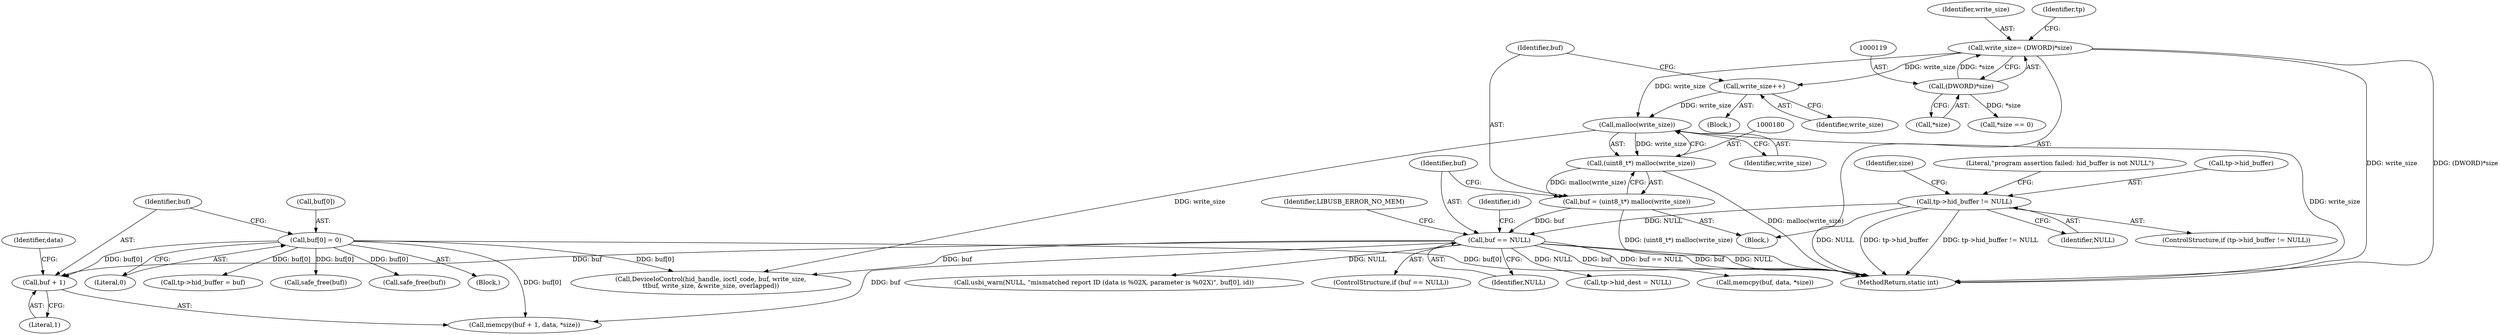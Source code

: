 digraph "1_Chrome_ac149a8d4371c0e01e0934fdd57b09e86f96b5b9_7@pointer" {
"1000201" [label="(Call,buf + 1)"];
"1000184" [label="(Call,buf == NULL)"];
"1000177" [label="(Call,buf = (uint8_t*) malloc(write_size))"];
"1000179" [label="(Call,(uint8_t*) malloc(write_size))"];
"1000181" [label="(Call,malloc(write_size))"];
"1000116" [label="(Call,write_size= (DWORD)*size)"];
"1000118" [label="(Call,(DWORD)*size)"];
"1000175" [label="(Call,write_size++)"];
"1000123" [label="(Call,tp->hid_buffer != NULL)"];
"1000195" [label="(Call,buf[0] = 0)"];
"1000189" [label="(Identifier,LIBUSB_ERROR_NO_MEM)"];
"1000177" [label="(Call,buf = (uint8_t*) malloc(write_size))"];
"1000183" [label="(ControlStructure,if (buf == NULL))"];
"1000230" [label="(Call,DeviceIoControl(hid_handle, ioctl_code, buf, write_size,\n\t\tbuf, write_size, &write_size, overlapped))"];
"1000176" [label="(Identifier,write_size)"];
"1000254" [label="(Call,tp->hid_buffer = buf)"];
"1000192" [label="(Identifier,id)"];
"1000116" [label="(Call,write_size= (DWORD)*size)"];
"1000117" [label="(Identifier,write_size)"];
"1000135" [label="(Identifier,size)"];
"1000127" [label="(Identifier,NULL)"];
"1000120" [label="(Call,*size)"];
"1000179" [label="(Call,(uint8_t*) malloc(write_size))"];
"1000203" [label="(Literal,1)"];
"1000250" [label="(Call,safe_free(buf))"];
"1000201" [label="(Call,buf + 1)"];
"1000195" [label="(Call,buf[0] = 0)"];
"1000281" [label="(MethodReturn,static int)"];
"1000182" [label="(Identifier,write_size)"];
"1000277" [label="(Call,safe_free(buf))"];
"1000125" [label="(Identifier,tp)"];
"1000130" [label="(Literal,\"program assertion failed: hid_buffer is not NULL\")"];
"1000194" [label="(Block,)"];
"1000181" [label="(Call,malloc(write_size))"];
"1000174" [label="(Block,)"];
"1000123" [label="(Call,tp->hid_buffer != NULL)"];
"1000175" [label="(Call,write_size++)"];
"1000178" [label="(Identifier,buf)"];
"1000202" [label="(Identifier,buf)"];
"1000200" [label="(Call,memcpy(buf + 1, data, *size))"];
"1000124" [label="(Call,tp->hid_buffer)"];
"1000196" [label="(Call,buf[0])"];
"1000185" [label="(Identifier,buf)"];
"1000209" [label="(Call,memcpy(buf, data, *size))"];
"1000133" [label="(Call,*size == 0)"];
"1000184" [label="(Call,buf == NULL)"];
"1000221" [label="(Call,usbi_warn(NULL, \"mismatched report ID (data is %02X, parameter is %02X)\", buf[0], id))"];
"1000118" [label="(Call,(DWORD)*size)"];
"1000199" [label="(Literal,0)"];
"1000204" [label="(Identifier,data)"];
"1000186" [label="(Identifier,NULL)"];
"1000109" [label="(Block,)"];
"1000122" [label="(ControlStructure,if (tp->hid_buffer != NULL))"];
"1000259" [label="(Call,tp->hid_dest = NULL)"];
"1000201" -> "1000200"  [label="AST: "];
"1000201" -> "1000203"  [label="CFG: "];
"1000202" -> "1000201"  [label="AST: "];
"1000203" -> "1000201"  [label="AST: "];
"1000204" -> "1000201"  [label="CFG: "];
"1000184" -> "1000201"  [label="DDG: buf"];
"1000195" -> "1000201"  [label="DDG: buf[0]"];
"1000184" -> "1000183"  [label="AST: "];
"1000184" -> "1000186"  [label="CFG: "];
"1000185" -> "1000184"  [label="AST: "];
"1000186" -> "1000184"  [label="AST: "];
"1000189" -> "1000184"  [label="CFG: "];
"1000192" -> "1000184"  [label="CFG: "];
"1000184" -> "1000281"  [label="DDG: buf"];
"1000184" -> "1000281"  [label="DDG: NULL"];
"1000184" -> "1000281"  [label="DDG: buf == NULL"];
"1000177" -> "1000184"  [label="DDG: buf"];
"1000123" -> "1000184"  [label="DDG: NULL"];
"1000184" -> "1000200"  [label="DDG: buf"];
"1000184" -> "1000209"  [label="DDG: buf"];
"1000184" -> "1000221"  [label="DDG: NULL"];
"1000184" -> "1000230"  [label="DDG: buf"];
"1000184" -> "1000259"  [label="DDG: NULL"];
"1000177" -> "1000109"  [label="AST: "];
"1000177" -> "1000179"  [label="CFG: "];
"1000178" -> "1000177"  [label="AST: "];
"1000179" -> "1000177"  [label="AST: "];
"1000185" -> "1000177"  [label="CFG: "];
"1000177" -> "1000281"  [label="DDG: (uint8_t*) malloc(write_size)"];
"1000179" -> "1000177"  [label="DDG: malloc(write_size)"];
"1000179" -> "1000181"  [label="CFG: "];
"1000180" -> "1000179"  [label="AST: "];
"1000181" -> "1000179"  [label="AST: "];
"1000179" -> "1000281"  [label="DDG: malloc(write_size)"];
"1000181" -> "1000179"  [label="DDG: write_size"];
"1000181" -> "1000182"  [label="CFG: "];
"1000182" -> "1000181"  [label="AST: "];
"1000181" -> "1000281"  [label="DDG: write_size"];
"1000116" -> "1000181"  [label="DDG: write_size"];
"1000175" -> "1000181"  [label="DDG: write_size"];
"1000181" -> "1000230"  [label="DDG: write_size"];
"1000116" -> "1000109"  [label="AST: "];
"1000116" -> "1000118"  [label="CFG: "];
"1000117" -> "1000116"  [label="AST: "];
"1000118" -> "1000116"  [label="AST: "];
"1000125" -> "1000116"  [label="CFG: "];
"1000116" -> "1000281"  [label="DDG: write_size"];
"1000116" -> "1000281"  [label="DDG: (DWORD)*size"];
"1000118" -> "1000116"  [label="DDG: *size"];
"1000116" -> "1000175"  [label="DDG: write_size"];
"1000118" -> "1000120"  [label="CFG: "];
"1000119" -> "1000118"  [label="AST: "];
"1000120" -> "1000118"  [label="AST: "];
"1000118" -> "1000133"  [label="DDG: *size"];
"1000175" -> "1000174"  [label="AST: "];
"1000175" -> "1000176"  [label="CFG: "];
"1000176" -> "1000175"  [label="AST: "];
"1000178" -> "1000175"  [label="CFG: "];
"1000123" -> "1000122"  [label="AST: "];
"1000123" -> "1000127"  [label="CFG: "];
"1000124" -> "1000123"  [label="AST: "];
"1000127" -> "1000123"  [label="AST: "];
"1000130" -> "1000123"  [label="CFG: "];
"1000135" -> "1000123"  [label="CFG: "];
"1000123" -> "1000281"  [label="DDG: tp->hid_buffer != NULL"];
"1000123" -> "1000281"  [label="DDG: NULL"];
"1000123" -> "1000281"  [label="DDG: tp->hid_buffer"];
"1000195" -> "1000194"  [label="AST: "];
"1000195" -> "1000199"  [label="CFG: "];
"1000196" -> "1000195"  [label="AST: "];
"1000199" -> "1000195"  [label="AST: "];
"1000202" -> "1000195"  [label="CFG: "];
"1000195" -> "1000281"  [label="DDG: buf[0]"];
"1000195" -> "1000200"  [label="DDG: buf[0]"];
"1000195" -> "1000230"  [label="DDG: buf[0]"];
"1000195" -> "1000250"  [label="DDG: buf[0]"];
"1000195" -> "1000254"  [label="DDG: buf[0]"];
"1000195" -> "1000277"  [label="DDG: buf[0]"];
}
